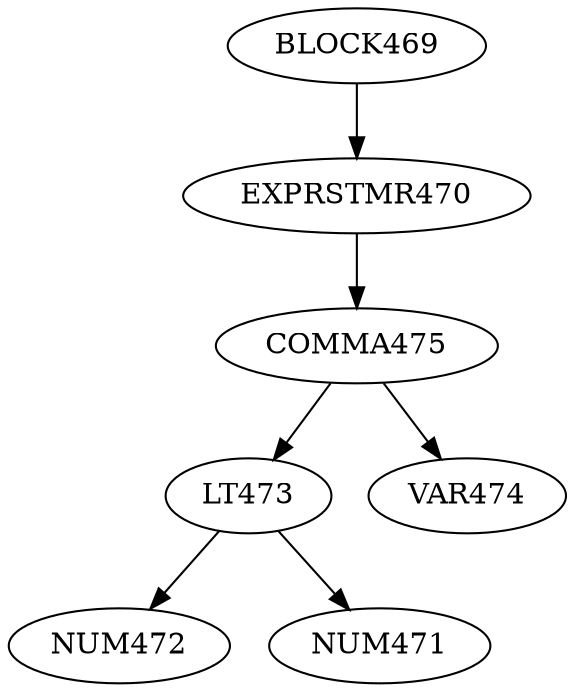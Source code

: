 digraph A { 
LT473 -> NUM472
LT473 -> NUM471
COMMA475 -> VAR474
COMMA475 -> LT473
EXPRSTMR470 -> COMMA475
BLOCK469 -> EXPRSTMR470
}
